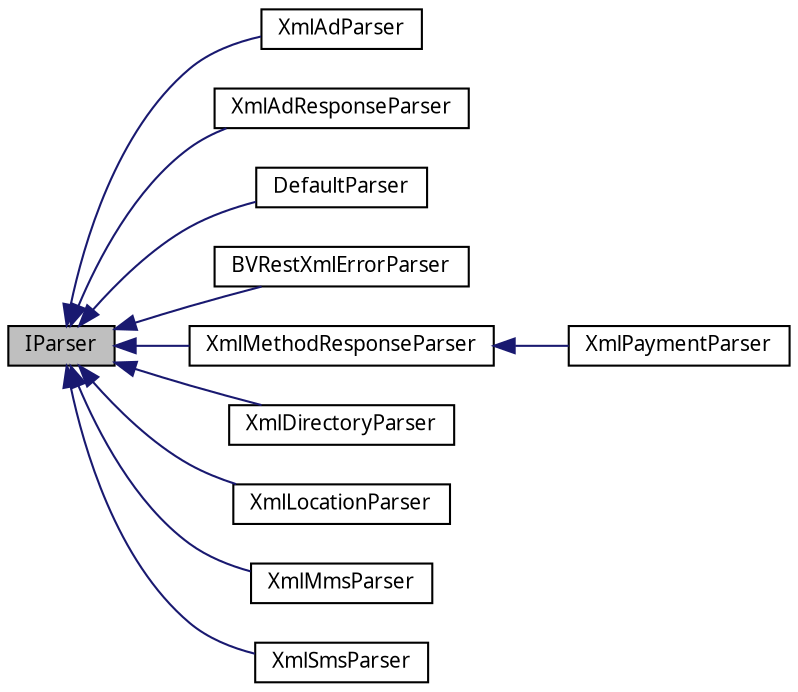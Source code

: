 digraph G
{
  bgcolor="transparent";
  edge [fontname="FreeSans.ttf",fontsize="10",labelfontname="FreeSans.ttf",labelfontsize="10"];
  node [fontname="FreeSans.ttf",fontsize="10",shape=record];
  rankdir=LR;
  Node1 [label="IParser",height=0.2,width=0.4,color="black", fillcolor="grey75", style="filled" fontcolor="black"];
  Node1 -> Node2 [dir=back,color="midnightblue",fontsize="10",style="solid",fontname="FreeSans.ttf"];
  Node2 [label="XmlAdParser",height=0.2,width=0.4,color="black",URL="$classcom_1_1bluevia_1_1android_1_1ad_1_1parser_1_1xml_1_1_xml_ad_parser.html"];
  Node1 -> Node3 [dir=back,color="midnightblue",fontsize="10",style="solid",fontname="FreeSans.ttf"];
  Node3 [label="XmlAdResponseParser",height=0.2,width=0.4,color="black",URL="$classcom_1_1bluevia_1_1android_1_1ad_1_1parser_1_1xml_1_1_xml_ad_response_parser.html"];
  Node1 -> Node4 [dir=back,color="midnightblue",fontsize="10",style="solid",fontname="FreeSans.ttf"];
  Node4 [label="DefaultParser",height=0.2,width=0.4,color="black",URL="$classcom_1_1bluevia_1_1android_1_1commons_1_1parser_1_1_default_parser.html"];
  Node1 -> Node5 [dir=back,color="midnightblue",fontsize="10",style="solid",fontname="FreeSans.ttf"];
  Node5 [label="BVRestXmlErrorParser",height=0.2,width=0.4,color="black",URL="$classcom_1_1bluevia_1_1android_1_1commons_1_1parser_1_1xml_1_1_b_v_rest_xml_error_parser.html"];
  Node1 -> Node6 [dir=back,color="midnightblue",fontsize="10",style="solid",fontname="FreeSans.ttf"];
  Node6 [label="XmlMethodResponseParser",height=0.2,width=0.4,color="black",URL="$classcom_1_1bluevia_1_1android_1_1commons_1_1parser_1_1xmlrpc_1_1_xml_method_response_parser.html"];
  Node6 -> Node7 [dir=back,color="midnightblue",fontsize="10",style="solid",fontname="FreeSans.ttf"];
  Node7 [label="XmlPaymentParser",height=0.2,width=0.4,color="black",URL="$classcom_1_1bluevia_1_1android_1_1payment_1_1parser_1_1xml_1_1_xml_payment_parser.html"];
  Node1 -> Node8 [dir=back,color="midnightblue",fontsize="10",style="solid",fontname="FreeSans.ttf"];
  Node8 [label="XmlDirectoryParser",height=0.2,width=0.4,color="black",URL="$classcom_1_1bluevia_1_1android_1_1directory_1_1parser_1_1_xml_directory_parser.html"];
  Node1 -> Node9 [dir=back,color="midnightblue",fontsize="10",style="solid",fontname="FreeSans.ttf"];
  Node9 [label="XmlLocationParser",height=0.2,width=0.4,color="black",URL="$classcom_1_1bluevia_1_1android_1_1location_1_1parser_1_1xml_1_1_xml_location_parser.html"];
  Node1 -> Node10 [dir=back,color="midnightblue",fontsize="10",style="solid",fontname="FreeSans.ttf"];
  Node10 [label="XmlMmsParser",height=0.2,width=0.4,color="black",URL="$classcom_1_1bluevia_1_1android_1_1messagery_1_1commons_1_1parser_1_1_xml_mms_parser.html"];
  Node1 -> Node11 [dir=back,color="midnightblue",fontsize="10",style="solid",fontname="FreeSans.ttf"];
  Node11 [label="XmlSmsParser",height=0.2,width=0.4,color="black",URL="$classcom_1_1bluevia_1_1android_1_1messagery_1_1commons_1_1parser_1_1_xml_sms_parser.html"];
}
